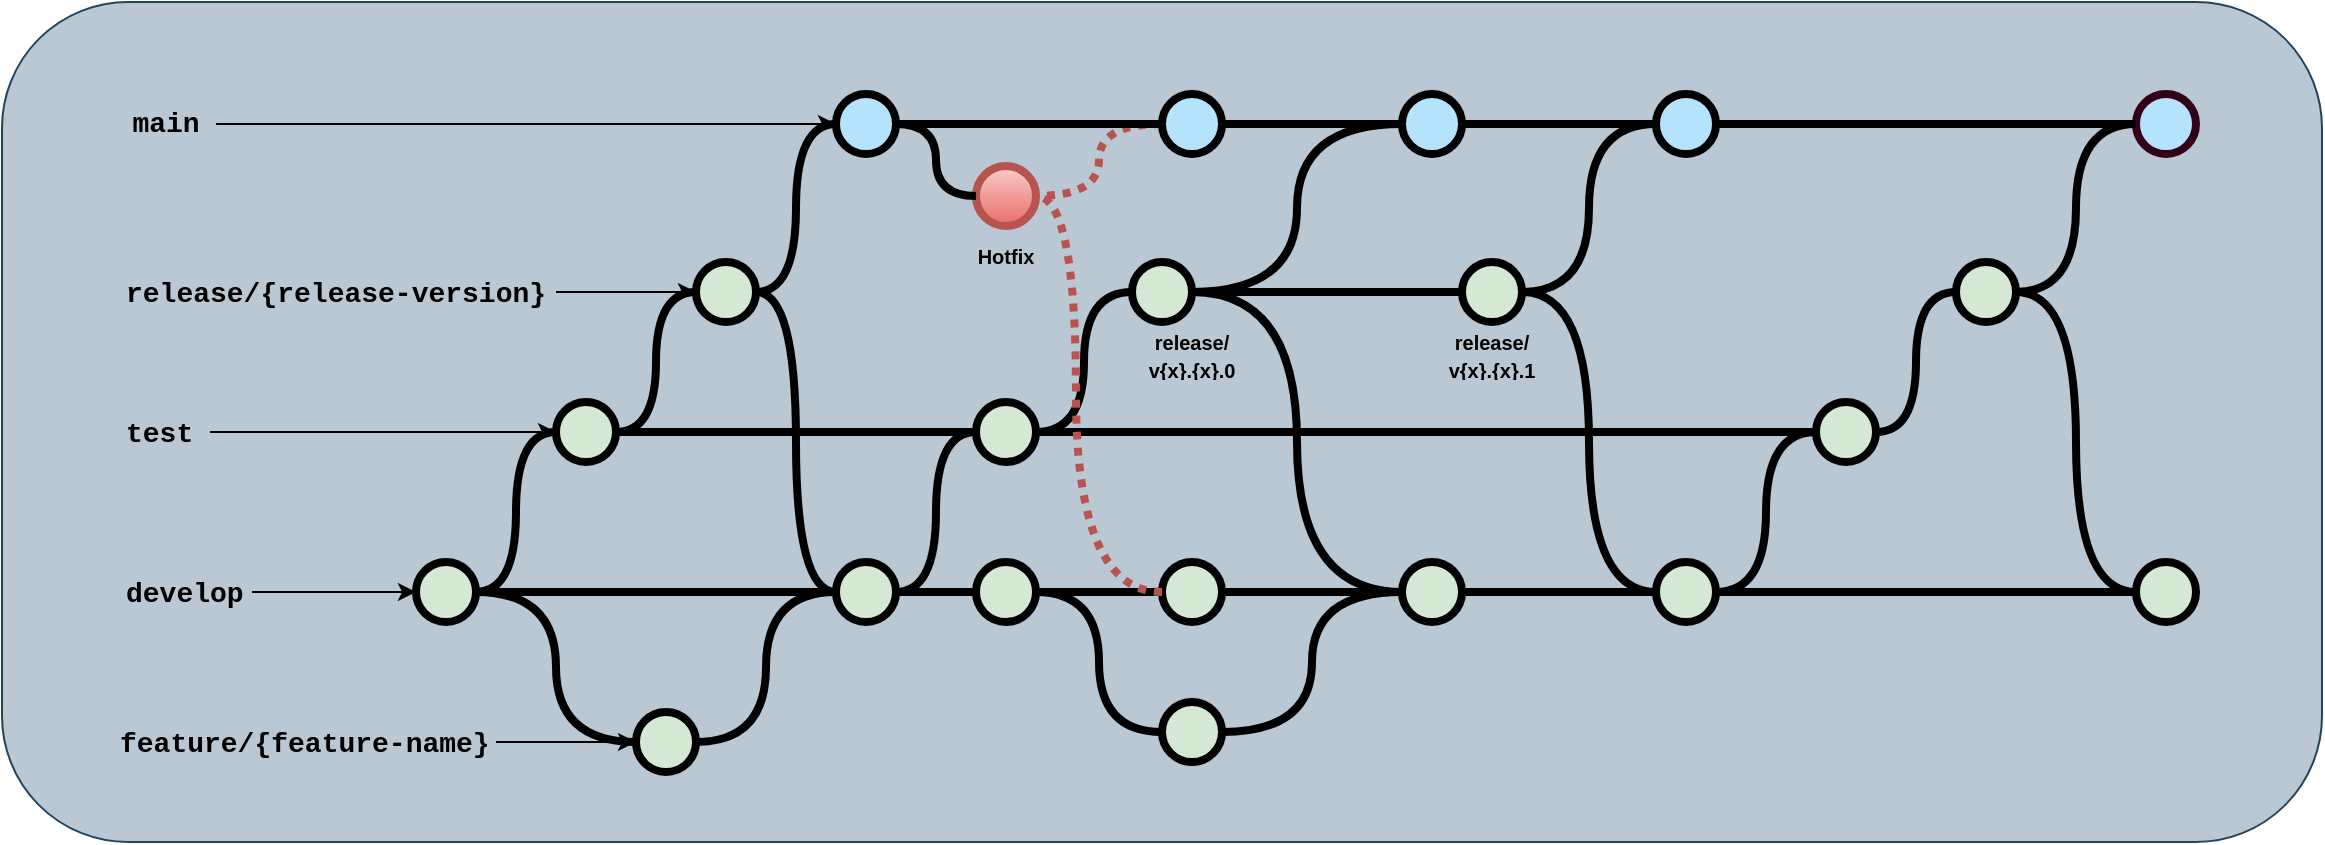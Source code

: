 <mxfile version="18.0.5" type="device"><diagram id="yPxyJZ8AM_hMuL3Unpa9" name="complex gitflow"><mxGraphModel dx="3220" dy="1120" grid="1" gridSize="10" guides="1" tooltips="1" connect="1" arrows="1" fold="1" page="1" pageScale="1" pageWidth="1100" pageHeight="850" math="0" shadow="0"><root><mxCell id="0"/><mxCell id="1" parent="0"/><mxCell id="6oEXdchKybpShq2uF1Sq-28" value="" style="rounded=1;whiteSpace=wrap;html=1;fontSize=10;glass=0;fillColor=#bac8d3;strokeColor=#23445d;" parent="1" vertex="1"><mxGeometry x="-550" y="180" width="1160" height="420" as="geometry"/></mxCell><mxCell id="uWUnNED6HEl2aK5fdaIb-7" value="&lt;font style=&quot;font-size: 10px&quot;&gt;&lt;b&gt;Hotfix&lt;/b&gt;&lt;/font&gt;" style="text;html=1;strokeColor=none;fillColor=none;align=center;verticalAlign=middle;whiteSpace=wrap;overflow=hidden;" parent="1" vertex="1"><mxGeometry x="-88" y="292" width="80" height="30" as="geometry"/></mxCell><mxCell id="uWUnNED6HEl2aK5fdaIb-8" value="" style="edgeStyle=orthogonalEdgeStyle;rounded=0;html=1;jettySize=auto;orthogonalLoop=1;plain-blue;endArrow=none;endFill=0;strokeWidth=4;strokeColor=#000000;entryX=0;entryY=0.5;entryDx=0;entryDy=0;entryPerimeter=0;startArrow=none;" parent="1" source="_n1wvk3YMXES3FSYDPlQ-41" target="uWUnNED6HEl2aK5fdaIb-11" edge="1"><mxGeometry x="-220.75" y="241" as="geometry"><mxPoint x="-70.75" y="241" as="targetPoint"/></mxGeometry></mxCell><mxCell id="uWUnNED6HEl2aK5fdaIb-80" value="" style="edgeStyle=orthogonalEdgeStyle;curved=1;rounded=0;orthogonalLoop=1;jettySize=auto;html=1;endArrow=none;endFill=0;strokeWidth=4;entryX=0;entryY=0.5;entryDx=0;entryDy=0;entryPerimeter=0;startArrow=none;exitX=1;exitY=0.5;exitDx=0;exitDy=0;exitPerimeter=0;" parent="1" source="6oEXdchKybpShq2uF1Sq-22" target="uWUnNED6HEl2aK5fdaIb-109" edge="1"><mxGeometry relative="1" as="geometry"><mxPoint x="221.5" y="241" as="targetPoint"/><mxPoint x="287" y="241" as="sourcePoint"/></mxGeometry></mxCell><mxCell id="uWUnNED6HEl2aK5fdaIb-11" value="" style="verticalLabelPosition=bottom;verticalAlign=top;html=1;strokeWidth=4;shape=mxgraph.flowchart.on-page_reference;plain-blue;gradientColor=none;strokeColor=#000000;fillColor=#B5E3FE;" parent="1" vertex="1"><mxGeometry x="150" y="226" width="30" height="30" as="geometry"/></mxCell><mxCell id="uWUnNED6HEl2aK5fdaIb-109" value="" style="verticalLabelPosition=bottom;verticalAlign=top;html=1;strokeWidth=4;shape=mxgraph.flowchart.on-page_reference;plain-blue;gradientColor=none;strokeColor=#33001A;fillColor=#B5E3FE;" parent="1" vertex="1"><mxGeometry x="517" y="226" width="30" height="30" as="geometry"/></mxCell><mxCell id="uWUnNED6HEl2aK5fdaIb-13" value="main" style="text;html=1;strokeColor=none;fillColor=none;align=center;verticalAlign=middle;whiteSpace=wrap;overflow=hidden;fontSize=14;fontStyle=1;fontFamily=Courier New;" parent="1" vertex="1"><mxGeometry x="-493" y="220" width="50" height="42" as="geometry"/></mxCell><mxCell id="uWUnNED6HEl2aK5fdaIb-16" style="edgeStyle=orthogonalEdgeStyle;curved=1;rounded=0;html=1;exitX=1;exitY=0.5;exitPerimeter=0;entryX=0;entryY=0.5;entryPerimeter=0;endArrow=none;endFill=0;jettySize=auto;orthogonalLoop=1;strokeWidth=4;fontSize=15;" parent="1" source="uWUnNED6HEl2aK5fdaIb-17" target="uWUnNED6HEl2aK5fdaIb-19" edge="1"><mxGeometry relative="1" as="geometry"/></mxCell><mxCell id="uWUnNED6HEl2aK5fdaIb-17" value="" style="verticalLabelPosition=bottom;verticalAlign=top;html=1;strokeWidth=4;shape=mxgraph.flowchart.on-page_reference;plain-purple;gradientColor=none;strokeColor=#000000;fillColor=#D5E8D4;" parent="1" vertex="1"><mxGeometry x="-273" y="380" width="30" height="30" as="geometry"/></mxCell><mxCell id="uWUnNED6HEl2aK5fdaIb-18" style="edgeStyle=orthogonalEdgeStyle;curved=1;rounded=0;html=1;entryX=0;entryY=0.5;entryPerimeter=0;endArrow=none;endFill=0;jettySize=auto;orthogonalLoop=1;strokeWidth=4;fontSize=15;" parent="1" source="_n1wvk3YMXES3FSYDPlQ-4" target="uWUnNED6HEl2aK5fdaIb-11" edge="1"><mxGeometry relative="1" as="geometry"/></mxCell><mxCell id="uWUnNED6HEl2aK5fdaIb-19" value="" style="verticalLabelPosition=bottom;verticalAlign=top;html=1;strokeWidth=4;shape=mxgraph.flowchart.on-page_reference;plain-purple;gradientColor=none;strokeColor=#000000;fillColor=#D5E8D4;" parent="1" vertex="1"><mxGeometry x="-63" y="380" width="30" height="30" as="geometry"/></mxCell><mxCell id="uWUnNED6HEl2aK5fdaIb-20" value="test" style="text;html=1;strokeColor=none;fillColor=none;align=left;verticalAlign=middle;whiteSpace=wrap;overflow=hidden;fontSize=14;fontStyle=1;fontFamily=Courier New;" parent="1" vertex="1"><mxGeometry x="-490" y="385" width="44" height="20" as="geometry"/></mxCell><mxCell id="uWUnNED6HEl2aK5fdaIb-94" style="edgeStyle=orthogonalEdgeStyle;curved=1;rounded=0;orthogonalLoop=1;jettySize=auto;html=1;exitX=1;exitY=0.5;exitDx=0;exitDy=0;exitPerimeter=0;entryX=0;entryY=0.5;entryDx=0;entryDy=0;entryPerimeter=0;endArrow=none;endFill=0;strokeWidth=4;fontFamily=Courier New;fontColor=#009900;" parent="1" source="6oEXdchKybpShq2uF1Sq-1" target="uWUnNED6HEl2aK5fdaIb-70" edge="1"><mxGeometry relative="1" as="geometry"><mxPoint x="-114.75" y="405" as="sourcePoint"/><mxPoint x="-60.75" y="484" as="targetPoint"/></mxGeometry></mxCell><mxCell id="uWUnNED6HEl2aK5fdaIb-78" value="" style="edgeStyle=orthogonalEdgeStyle;curved=1;rounded=0;orthogonalLoop=1;jettySize=auto;html=1;endArrow=none;endFill=0;strokeWidth=4;entryX=0;entryY=0.5;entryDx=0;entryDy=0;entryPerimeter=0;" parent="1" source="uWUnNED6HEl2aK5fdaIb-70" target="_n1wvk3YMXES3FSYDPlQ-19" edge="1"><mxGeometry relative="1" as="geometry"><mxPoint x="57" y="470" as="targetPoint"/></mxGeometry></mxCell><mxCell id="uWUnNED6HEl2aK5fdaIb-70" value="" style="verticalLabelPosition=bottom;verticalAlign=top;html=1;strokeWidth=4;shape=mxgraph.flowchart.on-page_reference;plain-purple;gradientColor=none;strokeColor=#000000;fillColor=#D5E8D4;" parent="1" vertex="1"><mxGeometry x="-63" y="460" width="30" height="30" as="geometry"/></mxCell><mxCell id="uWUnNED6HEl2aK5fdaIb-108" style="edgeStyle=orthogonalEdgeStyle;curved=1;rounded=0;orthogonalLoop=1;jettySize=auto;html=1;entryX=0;entryY=0.5;entryDx=0;entryDy=0;entryPerimeter=0;endArrow=none;endFill=0;strokeWidth=4;fontFamily=Courier New;fontColor=#009900;exitX=1;exitY=0.5;exitDx=0;exitDy=0;exitPerimeter=0;" parent="1" source="6oEXdchKybpShq2uF1Sq-26" target="uWUnNED6HEl2aK5fdaIb-106" edge="1"><mxGeometry relative="1" as="geometry"/></mxCell><mxCell id="uWUnNED6HEl2aK5fdaIb-95" value="" style="verticalLabelPosition=bottom;verticalAlign=top;html=1;strokeWidth=4;shape=mxgraph.flowchart.on-page_reference;plain-purple;gradientColor=none;strokeColor=#000000;fillColor=#D5E8D4;" parent="1" vertex="1"><mxGeometry x="150" y="460" width="30" height="30" as="geometry"/></mxCell><mxCell id="uWUnNED6HEl2aK5fdaIb-76" value="develop" style="text;html=1;strokeColor=none;fillColor=none;align=left;verticalAlign=middle;whiteSpace=wrap;overflow=hidden;fontSize=14;fontStyle=1;fontFamily=Courier New;" parent="1" vertex="1"><mxGeometry x="-490" y="465" width="65" height="20" as="geometry"/></mxCell><mxCell id="uWUnNED6HEl2aK5fdaIb-97" style="edgeStyle=orthogonalEdgeStyle;curved=1;rounded=0;orthogonalLoop=1;jettySize=auto;html=1;exitX=1;exitY=0.5;exitDx=0;exitDy=0;exitPerimeter=0;entryX=0;entryY=0.5;entryDx=0;entryDy=0;entryPerimeter=0;endArrow=none;endFill=0;strokeWidth=4;fontFamily=Courier New;fontColor=#009900;" parent="1" source="uWUnNED6HEl2aK5fdaIb-84" target="uWUnNED6HEl2aK5fdaIb-95" edge="1"><mxGeometry relative="1" as="geometry"/></mxCell><mxCell id="uWUnNED6HEl2aK5fdaIb-84" value="" style="verticalLabelPosition=bottom;verticalAlign=top;html=1;strokeWidth=4;shape=mxgraph.flowchart.on-page_reference;plain-purple;gradientColor=none;strokeColor=#000000;fillColor=#D5E8D4;" parent="1" vertex="1"><mxGeometry x="30" y="530" width="30" height="30" as="geometry"/></mxCell><mxCell id="uWUnNED6HEl2aK5fdaIb-86" value="feature/{feature-name}" style="text;html=1;strokeColor=none;fillColor=none;align=left;verticalAlign=middle;whiteSpace=wrap;overflow=hidden;fontSize=14;fontStyle=1;fontFamily=Courier New;" parent="1" vertex="1"><mxGeometry x="-493" y="540" width="190" height="20" as="geometry"/></mxCell><mxCell id="uWUnNED6HEl2aK5fdaIb-93" value="" style="endArrow=classic;html=1;strokeWidth=1;fontFamily=Courier New;fontColor=#009900;exitX=1;exitY=0.5;exitDx=0;exitDy=0;entryX=0;entryY=0.5;entryDx=0;entryDy=0;entryPerimeter=0;" parent="1" source="uWUnNED6HEl2aK5fdaIb-20" target="uWUnNED6HEl2aK5fdaIb-17" edge="1"><mxGeometry width="50" height="50" relative="1" as="geometry"><mxPoint x="-299" y="395" as="sourcePoint"/><mxPoint x="-219" y="395" as="targetPoint"/></mxGeometry></mxCell><mxCell id="uWUnNED6HEl2aK5fdaIb-107" value="" style="edgeStyle=orthogonalEdgeStyle;curved=1;rounded=0;orthogonalLoop=1;jettySize=auto;html=1;endArrow=none;endFill=0;strokeWidth=4;fontFamily=Courier New;fontColor=#009900;exitX=1;exitY=0.5;exitDx=0;exitDy=0;exitPerimeter=0;" parent="1" source="uWUnNED6HEl2aK5fdaIb-19" target="uWUnNED6HEl2aK5fdaIb-106" edge="1"><mxGeometry relative="1" as="geometry"><mxPoint x="76.88" y="395" as="sourcePoint"/></mxGeometry></mxCell><mxCell id="uWUnNED6HEl2aK5fdaIb-115" style="edgeStyle=orthogonalEdgeStyle;curved=1;rounded=0;orthogonalLoop=1;jettySize=auto;html=1;entryX=0;entryY=0.5;entryDx=0;entryDy=0;entryPerimeter=0;endArrow=none;endFill=0;strokeWidth=4;fontFamily=Courier New;fontColor=#009900;" parent="1" source="uWUnNED6HEl2aK5fdaIb-106" target="_n1wvk3YMXES3FSYDPlQ-11" edge="1"><mxGeometry relative="1" as="geometry"/></mxCell><mxCell id="uWUnNED6HEl2aK5fdaIb-106" value="" style="verticalLabelPosition=bottom;verticalAlign=top;html=1;strokeWidth=4;shape=mxgraph.flowchart.on-page_reference;plain-purple;gradientColor=none;strokeColor=#000000;fillColor=#D5E8D4;" parent="1" vertex="1"><mxGeometry x="357" y="380" width="30" height="30" as="geometry"/></mxCell><mxCell id="9hBKPDzoitwpIBdzFDQ7-16" value="" style="verticalLabelPosition=bottom;verticalAlign=top;html=1;strokeWidth=4;shape=mxgraph.flowchart.on-page_reference;plain-blue;gradientColor=#EA6B66;strokeColor=#B85450;fillColor=#F8CECC;" parent="1" vertex="1"><mxGeometry x="-63" y="262" width="30" height="30" as="geometry"/></mxCell><mxCell id="_n1wvk3YMXES3FSYDPlQ-2" value="" style="verticalLabelPosition=bottom;verticalAlign=top;html=1;strokeWidth=4;shape=mxgraph.flowchart.on-page_reference;plain-purple;gradientColor=none;strokeColor=#000000;fillColor=#D5E8D4;" parent="1" vertex="1"><mxGeometry x="-203" y="310" width="30" height="30" as="geometry"/></mxCell><mxCell id="_n1wvk3YMXES3FSYDPlQ-4" value="" style="verticalLabelPosition=bottom;verticalAlign=top;html=1;strokeWidth=4;shape=mxgraph.flowchart.on-page_reference;plain-purple;gradientColor=none;strokeColor=#000000;fillColor=#D5E8D4;" parent="1" vertex="1"><mxGeometry x="15" y="310" width="30" height="30" as="geometry"/></mxCell><mxCell id="_n1wvk3YMXES3FSYDPlQ-6" value="release/{release-version}" style="text;html=1;strokeColor=none;fillColor=none;align=left;verticalAlign=middle;whiteSpace=wrap;overflow=hidden;fontSize=14;fontStyle=1;fontFamily=Courier New;" parent="1" vertex="1"><mxGeometry x="-490" y="315" width="217" height="20" as="geometry"/></mxCell><mxCell id="_n1wvk3YMXES3FSYDPlQ-8" value="" style="endArrow=classic;html=1;strokeWidth=1;fontFamily=Courier New;fontColor=#009900;exitX=1;exitY=0.5;exitDx=0;exitDy=0;entryX=0;entryY=0.5;entryDx=0;entryDy=0;entryPerimeter=0;" parent="1" source="_n1wvk3YMXES3FSYDPlQ-6" target="_n1wvk3YMXES3FSYDPlQ-2" edge="1"><mxGeometry width="50" height="50" relative="1" as="geometry"><mxPoint x="-294.75" y="325" as="sourcePoint"/><mxPoint x="-263" y="325" as="targetPoint"/></mxGeometry></mxCell><mxCell id="_n1wvk3YMXES3FSYDPlQ-11" value="" style="verticalLabelPosition=bottom;verticalAlign=top;html=1;strokeWidth=4;shape=mxgraph.flowchart.on-page_reference;plain-purple;gradientColor=none;strokeColor=#000000;fillColor=#D5E8D4;" parent="1" vertex="1"><mxGeometry x="427" y="310" width="30" height="30" as="geometry"/></mxCell><mxCell id="_n1wvk3YMXES3FSYDPlQ-15" style="edgeStyle=orthogonalEdgeStyle;curved=1;rounded=0;html=1;endArrow=none;endFill=0;jettySize=auto;orthogonalLoop=1;strokeWidth=4;fontSize=15;entryX=0;entryY=0.5;entryDx=0;entryDy=0;entryPerimeter=0;exitX=1;exitY=0.5;exitDx=0;exitDy=0;exitPerimeter=0;" parent="1" source="_n1wvk3YMXES3FSYDPlQ-2" target="6oEXdchKybpShq2uF1Sq-1" edge="1"><mxGeometry relative="1" as="geometry"><mxPoint x="-213" y="325" as="sourcePoint"/><mxPoint x="-176" y="395" as="targetPoint"/></mxGeometry></mxCell><mxCell id="_n1wvk3YMXES3FSYDPlQ-18" style="edgeStyle=orthogonalEdgeStyle;curved=1;rounded=0;orthogonalLoop=1;jettySize=auto;html=1;exitX=1;exitY=0.5;exitDx=0;exitDy=0;exitPerimeter=0;entryX=0;entryY=0.5;entryDx=0;entryDy=0;entryPerimeter=0;endArrow=none;endFill=0;strokeWidth=4;fontFamily=Courier New;fontColor=#009900;" parent="1" source="uWUnNED6HEl2aK5fdaIb-70" target="uWUnNED6HEl2aK5fdaIb-84" edge="1"><mxGeometry relative="1" as="geometry"><mxPoint x="-38.75" y="530" as="sourcePoint"/><mxPoint x="7.25" y="610" as="targetPoint"/></mxGeometry></mxCell><mxCell id="_n1wvk3YMXES3FSYDPlQ-19" value="" style="verticalLabelPosition=bottom;verticalAlign=top;html=1;strokeWidth=4;shape=mxgraph.flowchart.on-page_reference;plain-purple;gradientColor=none;strokeColor=#000000;fillColor=#D5E8D4;" parent="1" vertex="1"><mxGeometry x="30" y="460" width="30" height="30" as="geometry"/></mxCell><mxCell id="_n1wvk3YMXES3FSYDPlQ-20" style="edgeStyle=orthogonalEdgeStyle;curved=1;rounded=0;orthogonalLoop=1;jettySize=auto;html=1;exitX=1;exitY=0.5;exitDx=0;exitDy=0;exitPerimeter=0;entryX=0;entryY=0.5;entryDx=0;entryDy=0;entryPerimeter=0;endArrow=none;endFill=0;strokeWidth=4;fontFamily=Courier New;fontColor=#009900;" parent="1" source="uWUnNED6HEl2aK5fdaIb-19" target="_n1wvk3YMXES3FSYDPlQ-4" edge="1"><mxGeometry relative="1" as="geometry"><mxPoint x="14" y="394" as="sourcePoint"/><mxPoint x="60" y="474" as="targetPoint"/></mxGeometry></mxCell><mxCell id="_n1wvk3YMXES3FSYDPlQ-21" value="" style="edgeStyle=orthogonalEdgeStyle;curved=1;rounded=0;orthogonalLoop=1;jettySize=auto;html=1;endArrow=none;endFill=0;strokeWidth=4;entryX=0;entryY=0.5;entryDx=0;entryDy=0;entryPerimeter=0;exitX=1;exitY=0.5;exitDx=0;exitDy=0;exitPerimeter=0;" parent="1" source="_n1wvk3YMXES3FSYDPlQ-19" target="uWUnNED6HEl2aK5fdaIb-95" edge="1"><mxGeometry relative="1" as="geometry"><mxPoint x="107" y="450" as="sourcePoint"/><mxPoint x="207.25" y="450" as="targetPoint"/></mxGeometry></mxCell><mxCell id="_n1wvk3YMXES3FSYDPlQ-24" style="edgeStyle=orthogonalEdgeStyle;curved=1;rounded=0;html=1;entryX=0;entryY=0.5;entryPerimeter=0;endArrow=none;endFill=0;jettySize=auto;orthogonalLoop=1;strokeWidth=4;fontSize=15;exitX=1;exitY=0.5;exitDx=0;exitDy=0;exitPerimeter=0;entryDx=0;entryDy=0;" parent="1" source="_n1wvk3YMXES3FSYDPlQ-4" target="uWUnNED6HEl2aK5fdaIb-95" edge="1"><mxGeometry relative="1" as="geometry"><mxPoint x="41.63" y="335" as="sourcePoint"/><mxPoint x="86.88" y="251" as="targetPoint"/></mxGeometry></mxCell><mxCell id="_n1wvk3YMXES3FSYDPlQ-27" style="edgeStyle=orthogonalEdgeStyle;curved=1;rounded=0;orthogonalLoop=1;jettySize=auto;html=1;entryX=0;entryY=0.5;entryDx=0;entryDy=0;entryPerimeter=0;endArrow=none;endFill=0;strokeWidth=4;fontFamily=Courier New;fontColor=#009900;exitX=1;exitY=0.5;exitDx=0;exitDy=0;exitPerimeter=0;" parent="1" source="_n1wvk3YMXES3FSYDPlQ-11" target="uWUnNED6HEl2aK5fdaIb-109" edge="1"><mxGeometry relative="1" as="geometry"><mxPoint x="323" y="306" as="sourcePoint"/><mxPoint x="377.5" y="236" as="targetPoint"/></mxGeometry></mxCell><mxCell id="_n1wvk3YMXES3FSYDPlQ-29" value="" style="verticalLabelPosition=bottom;verticalAlign=top;html=1;strokeWidth=4;shape=mxgraph.flowchart.on-page_reference;plain-purple;gradientColor=none;strokeColor=#000000;fillColor=#D5E8D4;" parent="1" vertex="1"><mxGeometry x="517" y="460" width="30" height="30" as="geometry"/></mxCell><mxCell id="_n1wvk3YMXES3FSYDPlQ-35" value="" style="verticalLabelPosition=bottom;verticalAlign=top;html=1;strokeWidth=4;shape=mxgraph.flowchart.on-page_reference;plain-blue;gradientColor=none;fillColor=#B5E3Fe;strokeColor=#000000;" parent="1" vertex="1"><mxGeometry x="-133" y="226" width="30" height="30" as="geometry"/></mxCell><mxCell id="_n1wvk3YMXES3FSYDPlQ-37" style="edgeStyle=orthogonalEdgeStyle;curved=1;rounded=0;html=1;exitX=1;exitY=0.5;endArrow=none;endFill=0;jettySize=auto;orthogonalLoop=1;strokeWidth=4;fontSize=15;exitDx=0;exitDy=0;entryX=0;entryY=0.5;entryDx=0;entryDy=0;entryPerimeter=0;exitPerimeter=0;" parent="1" source="_n1wvk3YMXES3FSYDPlQ-2" target="_n1wvk3YMXES3FSYDPlQ-35" edge="1"><mxGeometry relative="1" as="geometry"><mxPoint x="-242.75" y="192" as="sourcePoint"/><mxPoint x="-189" y="262" as="targetPoint"/></mxGeometry></mxCell><mxCell id="_n1wvk3YMXES3FSYDPlQ-39" style="edgeStyle=orthogonalEdgeStyle;curved=1;rounded=0;html=1;exitX=0;exitY=0.5;endArrow=none;endFill=0;jettySize=auto;orthogonalLoop=1;strokeWidth=4;fontSize=15;exitDx=0;exitDy=0;entryX=1;entryY=0.5;entryDx=0;entryDy=0;entryPerimeter=0;exitPerimeter=0;" parent="1" source="9hBKPDzoitwpIBdzFDQ7-16" target="_n1wvk3YMXES3FSYDPlQ-35" edge="1"><mxGeometry relative="1" as="geometry"><mxPoint x="-168" y="346" as="sourcePoint"/><mxPoint x="-108" y="262" as="targetPoint"/></mxGeometry></mxCell><mxCell id="_n1wvk3YMXES3FSYDPlQ-40" style="edgeStyle=orthogonalEdgeStyle;curved=1;rounded=0;html=1;exitX=0;exitY=0.5;endArrow=none;endFill=0;jettySize=auto;orthogonalLoop=1;strokeWidth=4;fontSize=15;exitDx=0;exitDy=0;entryX=1;entryY=0.5;entryDx=0;entryDy=0;entryPerimeter=0;exitPerimeter=0;fillColor=#f8cecc;strokeColor=#b85450;dashed=1;dashPattern=1 1;" parent="1" source="_n1wvk3YMXES3FSYDPlQ-41" target="9hBKPDzoitwpIBdzFDQ7-16" edge="1"><mxGeometry relative="1" as="geometry"><mxPoint x="27" y="292" as="sourcePoint"/><mxPoint x="-13" y="256" as="targetPoint"/></mxGeometry></mxCell><mxCell id="_n1wvk3YMXES3FSYDPlQ-41" value="" style="verticalLabelPosition=bottom;verticalAlign=top;html=1;strokeWidth=4;shape=mxgraph.flowchart.on-page_reference;plain-blue;gradientColor=none;strokeColor=#000000;fillColor=#B5E3FE;" parent="1" vertex="1"><mxGeometry x="30" y="226" width="30" height="30" as="geometry"/></mxCell><mxCell id="_n1wvk3YMXES3FSYDPlQ-42" value="" style="edgeStyle=orthogonalEdgeStyle;rounded=0;html=1;jettySize=auto;orthogonalLoop=1;plain-blue;endArrow=none;endFill=0;strokeWidth=4;strokeColor=#000000;entryX=0;entryY=0.5;entryDx=0;entryDy=0;entryPerimeter=0;startArrow=none;" parent="1" source="_n1wvk3YMXES3FSYDPlQ-35" target="_n1wvk3YMXES3FSYDPlQ-41" edge="1"><mxGeometry x="-220.75" y="241" as="geometry"><mxPoint x="76.88" y="241" as="targetPoint"/><mxPoint x="-123" y="241" as="sourcePoint"/></mxGeometry></mxCell><mxCell id="_n1wvk3YMXES3FSYDPlQ-43" style="edgeStyle=orthogonalEdgeStyle;curved=1;rounded=0;html=1;exitX=0;exitY=0.5;endArrow=none;endFill=0;jettySize=auto;orthogonalLoop=1;strokeWidth=4;fontSize=15;exitDx=0;exitDy=0;entryX=1;entryY=0.5;entryDx=0;entryDy=0;entryPerimeter=0;exitPerimeter=0;fillColor=#f8cecc;strokeColor=#b85450;dashed=1;dashPattern=1 1;" parent="1" source="_n1wvk3YMXES3FSYDPlQ-19" target="9hBKPDzoitwpIBdzFDQ7-16" edge="1"><mxGeometry relative="1" as="geometry"><mxPoint x="37" y="274" as="sourcePoint"/><mxPoint x="-3" y="310" as="targetPoint"/><Array as="points"><mxPoint x="-13" y="475"/><mxPoint x="-13" y="277"/></Array></mxGeometry></mxCell><mxCell id="6oEXdchKybpShq2uF1Sq-1" value="" style="verticalLabelPosition=bottom;verticalAlign=top;html=1;strokeWidth=4;shape=mxgraph.flowchart.on-page_reference;plain-purple;gradientColor=none;strokeColor=#000000;fillColor=#D5E8D4;" parent="1" vertex="1"><mxGeometry x="-133" y="460" width="30" height="30" as="geometry"/></mxCell><mxCell id="6oEXdchKybpShq2uF1Sq-2" value="" style="edgeStyle=orthogonalEdgeStyle;curved=1;rounded=0;orthogonalLoop=1;jettySize=auto;html=1;endArrow=none;endFill=0;strokeWidth=4;entryX=0;entryY=0.5;entryDx=0;entryDy=0;entryPerimeter=0;exitX=1;exitY=0.5;exitDx=0;exitDy=0;exitPerimeter=0;" parent="1" source="6oEXdchKybpShq2uF1Sq-26" target="_n1wvk3YMXES3FSYDPlQ-29" edge="1"><mxGeometry relative="1" as="geometry"><mxPoint x="249.13" y="474.66" as="sourcePoint"/><mxPoint x="322.88" y="474.66" as="targetPoint"/></mxGeometry></mxCell><mxCell id="6oEXdchKybpShq2uF1Sq-3" style="edgeStyle=orthogonalEdgeStyle;curved=1;rounded=0;orthogonalLoop=1;jettySize=auto;html=1;entryX=1;entryY=0.5;entryDx=0;entryDy=0;entryPerimeter=0;endArrow=none;endFill=0;strokeWidth=4;fontFamily=Courier New;fontColor=#009900;exitX=0;exitY=0.5;exitDx=0;exitDy=0;exitPerimeter=0;" parent="1" source="_n1wvk3YMXES3FSYDPlQ-29" target="_n1wvk3YMXES3FSYDPlQ-11" edge="1"><mxGeometry relative="1" as="geometry"><mxPoint x="357" y="405" as="sourcePoint"/><mxPoint x="411.5" y="335" as="targetPoint"/></mxGeometry></mxCell><mxCell id="6oEXdchKybpShq2uF1Sq-4" style="edgeStyle=orthogonalEdgeStyle;curved=1;rounded=0;html=1;exitX=1;exitY=0.5;endArrow=none;endFill=0;jettySize=auto;orthogonalLoop=1;strokeWidth=4;fontSize=15;exitDx=0;exitDy=0;entryX=0;entryY=0.5;entryDx=0;entryDy=0;entryPerimeter=0;exitPerimeter=0;" parent="1" source="uWUnNED6HEl2aK5fdaIb-17" target="_n1wvk3YMXES3FSYDPlQ-2" edge="1"><mxGeometry relative="1" as="geometry"><mxPoint x="-417.03" y="424" as="sourcePoint"/><mxPoint x="-363.03" y="340" as="targetPoint"/></mxGeometry></mxCell><mxCell id="6oEXdchKybpShq2uF1Sq-6" value="" style="endArrow=classic;html=1;strokeWidth=1;fontFamily=Courier New;fontColor=#009900;exitX=1;exitY=0.5;exitDx=0;exitDy=0;entryX=0;entryY=0.5;entryDx=0;entryDy=0;entryPerimeter=0;" parent="1" source="uWUnNED6HEl2aK5fdaIb-13" target="_n1wvk3YMXES3FSYDPlQ-35" edge="1"><mxGeometry width="50" height="50" relative="1" as="geometry"><mxPoint x="-393" y="255.31" as="sourcePoint"/><mxPoint x="-303" y="241" as="targetPoint"/></mxGeometry></mxCell><mxCell id="6oEXdchKybpShq2uF1Sq-7" style="edgeStyle=orthogonalEdgeStyle;curved=1;rounded=0;orthogonalLoop=1;jettySize=auto;html=1;entryX=0;entryY=0.5;entryDx=0;entryDy=0;entryPerimeter=0;endArrow=none;endFill=0;strokeWidth=4;fontFamily=Courier New;fontColor=#009900;exitX=1;exitY=0.5;exitDx=0;exitDy=0;exitPerimeter=0;" parent="1" source="6oEXdchKybpShq2uF1Sq-1" target="uWUnNED6HEl2aK5fdaIb-19" edge="1"><mxGeometry relative="1" as="geometry"><mxPoint x="-172.63" y="535" as="sourcePoint"/><mxPoint x="-108.0" y="465" as="targetPoint"/></mxGeometry></mxCell><mxCell id="6oEXdchKybpShq2uF1Sq-8" value="" style="verticalLabelPosition=bottom;verticalAlign=top;html=1;strokeWidth=4;shape=mxgraph.flowchart.on-page_reference;plain-purple;gradientColor=none;strokeColor=#000000;fillColor=#D5E8D4;" parent="1" vertex="1"><mxGeometry x="-343" y="460" width="30" height="30" as="geometry"/></mxCell><mxCell id="6oEXdchKybpShq2uF1Sq-10" style="edgeStyle=orthogonalEdgeStyle;curved=1;rounded=0;html=1;exitX=1;exitY=0.5;endArrow=none;endFill=0;jettySize=auto;orthogonalLoop=1;strokeWidth=4;fontSize=15;exitDx=0;exitDy=0;entryX=0;entryY=0.5;entryDx=0;entryDy=0;entryPerimeter=0;exitPerimeter=0;" parent="1" source="6oEXdchKybpShq2uF1Sq-8" target="uWUnNED6HEl2aK5fdaIb-17" edge="1"><mxGeometry relative="1" as="geometry"><mxPoint x="-371.0" y="480" as="sourcePoint"/><mxPoint x="-331.0" y="410" as="targetPoint"/></mxGeometry></mxCell><mxCell id="6oEXdchKybpShq2uF1Sq-11" value="" style="endArrow=classic;html=1;strokeWidth=1;fontFamily=Courier New;fontColor=#009900;exitX=1;exitY=0.5;exitDx=0;exitDy=0;entryX=0;entryY=0.5;entryDx=0;entryDy=0;entryPerimeter=0;" parent="1" source="uWUnNED6HEl2aK5fdaIb-76" target="6oEXdchKybpShq2uF1Sq-8" edge="1"><mxGeometry width="50" height="50" relative="1" as="geometry"><mxPoint x="-469.5" y="450" as="sourcePoint"/><mxPoint x="-365.75" y="450" as="targetPoint"/></mxGeometry></mxCell><mxCell id="6oEXdchKybpShq2uF1Sq-13" style="edgeStyle=orthogonalEdgeStyle;curved=1;rounded=0;orthogonalLoop=1;jettySize=auto;html=1;exitX=1;exitY=0.5;exitDx=0;exitDy=0;exitPerimeter=0;entryX=0;entryY=0.5;entryDx=0;entryDy=0;entryPerimeter=0;endArrow=none;endFill=0;strokeWidth=4;fontFamily=Courier New;fontColor=#009900;" parent="1" source="6oEXdchKybpShq2uF1Sq-8" target="6oEXdchKybpShq2uF1Sq-1" edge="1"><mxGeometry relative="1" as="geometry"><mxPoint x="-93.0" y="485" as="sourcePoint"/><mxPoint x="-53.0" y="485" as="targetPoint"/></mxGeometry></mxCell><mxCell id="6oEXdchKybpShq2uF1Sq-14" style="edgeStyle=orthogonalEdgeStyle;curved=1;rounded=0;orthogonalLoop=1;jettySize=auto;html=1;exitX=1;exitY=0.5;exitDx=0;exitDy=0;exitPerimeter=0;entryX=0;entryY=0.5;entryDx=0;entryDy=0;entryPerimeter=0;endArrow=none;endFill=0;strokeWidth=4;fontFamily=Courier New;fontColor=#009900;" parent="1" source="6oEXdchKybpShq2uF1Sq-8" target="6oEXdchKybpShq2uF1Sq-15" edge="1"><mxGeometry relative="1" as="geometry"><mxPoint x="-333.0" y="502.5" as="sourcePoint"/><mxPoint x="-292.75" y="637.5" as="targetPoint"/></mxGeometry></mxCell><mxCell id="6oEXdchKybpShq2uF1Sq-15" value="" style="verticalLabelPosition=bottom;verticalAlign=top;html=1;strokeWidth=4;shape=mxgraph.flowchart.on-page_reference;plain-purple;gradientColor=none;strokeColor=#000000;fillColor=#D5E8D4;" parent="1" vertex="1"><mxGeometry x="-233" y="535" width="30" height="30" as="geometry"/></mxCell><mxCell id="6oEXdchKybpShq2uF1Sq-16" style="edgeStyle=orthogonalEdgeStyle;curved=1;rounded=0;orthogonalLoop=1;jettySize=auto;html=1;exitX=1;exitY=0.5;exitDx=0;exitDy=0;exitPerimeter=0;entryX=0;entryY=0.5;entryDx=0;entryDy=0;entryPerimeter=0;endArrow=none;endFill=0;strokeWidth=4;fontFamily=Courier New;fontColor=#009900;" parent="1" source="6oEXdchKybpShq2uF1Sq-15" target="6oEXdchKybpShq2uF1Sq-1" edge="1"><mxGeometry relative="1" as="geometry"><mxPoint x="-119" y="502.5" as="targetPoint"/></mxGeometry></mxCell><mxCell id="6oEXdchKybpShq2uF1Sq-17" value="" style="endArrow=classic;html=1;strokeWidth=1;fontFamily=Courier New;fontColor=#009900;exitX=1;exitY=0.5;exitDx=0;exitDy=0;entryX=0;entryY=0.5;entryDx=0;entryDy=0;entryPerimeter=0;" parent="1" source="uWUnNED6HEl2aK5fdaIb-86" target="6oEXdchKybpShq2uF1Sq-15" edge="1"><mxGeometry width="50" height="50" relative="1" as="geometry"><mxPoint x="-363" y="549.66" as="sourcePoint"/><mxPoint x="-221" y="549.66" as="targetPoint"/></mxGeometry></mxCell><mxCell id="6oEXdchKybpShq2uF1Sq-18" value="&lt;font style=&quot;font-size: 10px&quot;&gt;&lt;b&gt;release/&lt;br&gt;v{x}.{x}.0&lt;/b&gt;&lt;/font&gt;" style="text;html=1;strokeColor=none;fillColor=none;align=center;verticalAlign=middle;whiteSpace=wrap;overflow=hidden;" parent="1" vertex="1"><mxGeometry x="-10" y="340" width="110" height="30" as="geometry"/></mxCell><mxCell id="6oEXdchKybpShq2uF1Sq-19" value="" style="verticalLabelPosition=bottom;verticalAlign=top;html=1;strokeWidth=4;shape=mxgraph.flowchart.on-page_reference;plain-purple;gradientColor=none;strokeColor=#000000;fillColor=#D5E8D4;" parent="1" vertex="1"><mxGeometry x="180" y="310" width="30" height="30" as="geometry"/></mxCell><mxCell id="6oEXdchKybpShq2uF1Sq-20" value="" style="edgeStyle=orthogonalEdgeStyle;curved=1;rounded=0;orthogonalLoop=1;jettySize=auto;html=1;endArrow=none;endFill=0;strokeWidth=4;fontFamily=Courier New;fontColor=#009900;exitX=1;exitY=0.5;exitDx=0;exitDy=0;exitPerimeter=0;entryX=0;entryY=0.5;entryDx=0;entryDy=0;entryPerimeter=0;" parent="1" source="_n1wvk3YMXES3FSYDPlQ-4" target="6oEXdchKybpShq2uF1Sq-19" edge="1"><mxGeometry relative="1" as="geometry"><mxPoint x="-23" y="405" as="sourcePoint"/><mxPoint x="117" y="325" as="targetPoint"/></mxGeometry></mxCell><mxCell id="6oEXdchKybpShq2uF1Sq-21" value="&lt;b&gt;&lt;font style=&quot;font-size: 10px&quot;&gt;release/&lt;br&gt;v{x}.{x}.1&lt;/font&gt;&lt;/b&gt;" style="text;html=1;strokeColor=none;fillColor=none;align=center;verticalAlign=middle;whiteSpace=wrap;overflow=hidden;" parent="1" vertex="1"><mxGeometry x="135" y="340" width="120" height="30" as="geometry"/></mxCell><mxCell id="6oEXdchKybpShq2uF1Sq-22" value="" style="verticalLabelPosition=bottom;verticalAlign=top;html=1;strokeWidth=4;shape=mxgraph.flowchart.on-page_reference;plain-blue;gradientColor=none;strokeColor=#000000;fillColor=#B5E3FE;" parent="1" vertex="1"><mxGeometry x="277" y="226" width="30" height="30" as="geometry"/></mxCell><mxCell id="6oEXdchKybpShq2uF1Sq-23" value="" style="edgeStyle=orthogonalEdgeStyle;curved=1;rounded=0;orthogonalLoop=1;jettySize=auto;html=1;endArrow=none;endFill=0;strokeWidth=4;entryX=0;entryY=0.5;entryDx=0;entryDy=0;entryPerimeter=0;startArrow=none;exitX=1;exitY=0.5;exitDx=0;exitDy=0;exitPerimeter=0;" parent="1" source="uWUnNED6HEl2aK5fdaIb-11" target="6oEXdchKybpShq2uF1Sq-22" edge="1"><mxGeometry relative="1" as="geometry"><mxPoint x="456.0" y="241" as="targetPoint"/><mxPoint x="117" y="241" as="sourcePoint"/></mxGeometry></mxCell><mxCell id="6oEXdchKybpShq2uF1Sq-24" style="edgeStyle=orthogonalEdgeStyle;curved=1;rounded=0;html=1;entryX=0;entryY=0.5;entryPerimeter=0;endArrow=none;endFill=0;jettySize=auto;orthogonalLoop=1;strokeWidth=4;fontSize=15;entryDx=0;entryDy=0;exitX=1;exitY=0.5;exitDx=0;exitDy=0;exitPerimeter=0;" parent="1" source="6oEXdchKybpShq2uF1Sq-19" target="6oEXdchKybpShq2uF1Sq-22" edge="1"><mxGeometry relative="1" as="geometry"><mxPoint x="47" y="335" as="sourcePoint"/><mxPoint x="97" y="251" as="targetPoint"/></mxGeometry></mxCell><mxCell id="6oEXdchKybpShq2uF1Sq-25" style="edgeStyle=orthogonalEdgeStyle;curved=1;rounded=0;html=1;entryX=0;entryY=0.5;entryPerimeter=0;endArrow=none;endFill=0;jettySize=auto;orthogonalLoop=1;strokeWidth=4;fontSize=15;entryDx=0;entryDy=0;exitX=1;exitY=0.5;exitDx=0;exitDy=0;exitPerimeter=0;" parent="1" source="6oEXdchKybpShq2uF1Sq-19" target="6oEXdchKybpShq2uF1Sq-26" edge="1"><mxGeometry relative="1" as="geometry"><mxPoint x="157" y="335" as="sourcePoint"/><mxPoint x="202" y="251" as="targetPoint"/></mxGeometry></mxCell><mxCell id="6oEXdchKybpShq2uF1Sq-26" value="" style="verticalLabelPosition=bottom;verticalAlign=top;html=1;strokeWidth=4;shape=mxgraph.flowchart.on-page_reference;plain-purple;gradientColor=none;strokeColor=#000000;fillColor=#D5E8D4;" parent="1" vertex="1"><mxGeometry x="277" y="460" width="30" height="30" as="geometry"/></mxCell><mxCell id="6oEXdchKybpShq2uF1Sq-27" value="" style="edgeStyle=orthogonalEdgeStyle;curved=1;rounded=0;orthogonalLoop=1;jettySize=auto;html=1;endArrow=none;endFill=0;strokeWidth=4;entryX=0;entryY=0.5;entryDx=0;entryDy=0;entryPerimeter=0;exitX=1;exitY=0.5;exitDx=0;exitDy=0;exitPerimeter=0;" parent="1" source="uWUnNED6HEl2aK5fdaIb-95" target="6oEXdchKybpShq2uF1Sq-26" edge="1"><mxGeometry relative="1" as="geometry"><mxPoint x="317" y="485" as="sourcePoint"/><mxPoint x="527.0" y="485" as="targetPoint"/></mxGeometry></mxCell></root></mxGraphModel></diagram></mxfile>